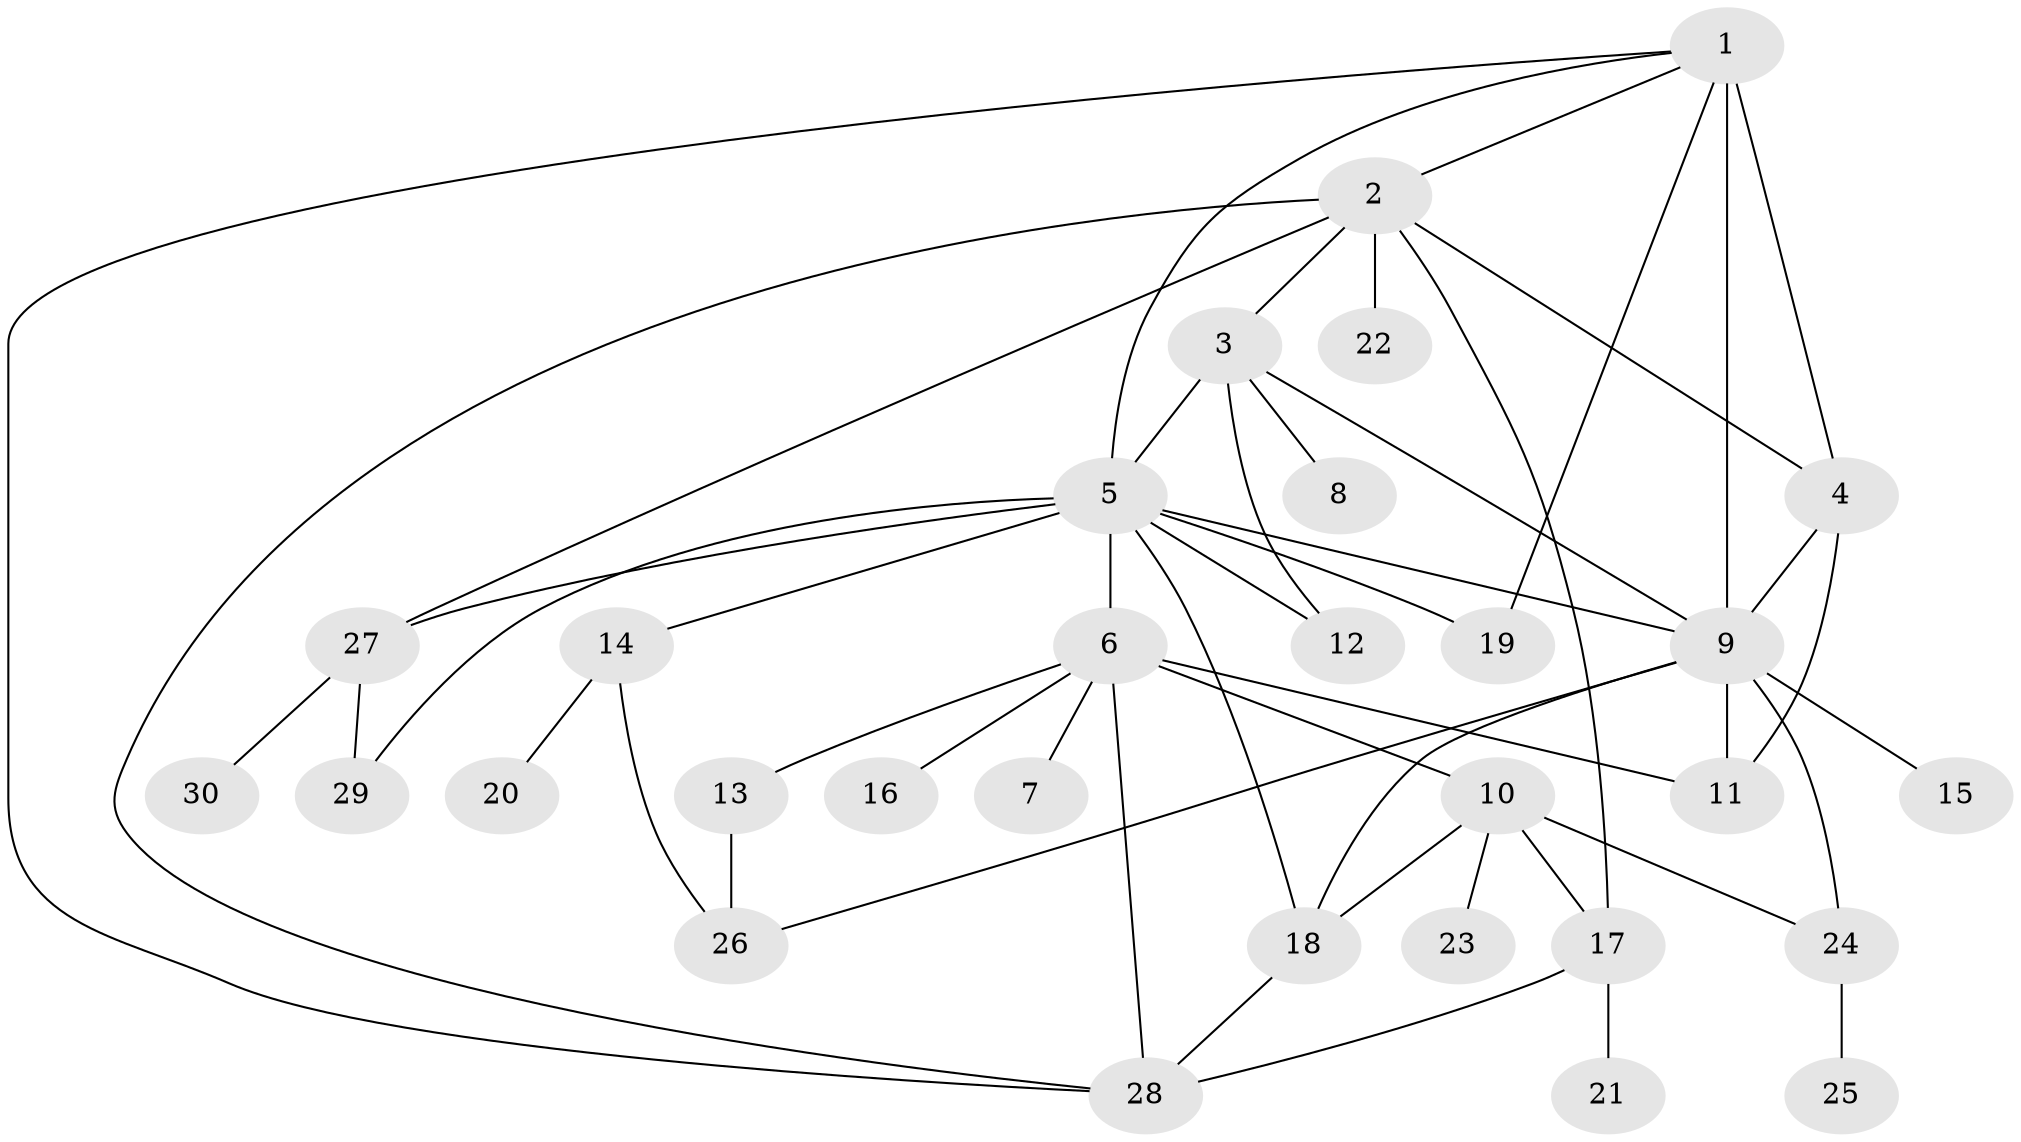 // original degree distribution, {16: 0.014084507042253521, 9: 0.014084507042253521, 8: 0.028169014084507043, 5: 0.056338028169014086, 15: 0.014084507042253521, 2: 0.19718309859154928, 1: 0.4507042253521127, 4: 0.08450704225352113, 3: 0.11267605633802817, 6: 0.028169014084507043}
// Generated by graph-tools (version 1.1) at 2025/50/03/04/25 22:50:16]
// undirected, 30 vertices, 50 edges
graph export_dot {
  node [color=gray90,style=filled];
  1;
  2;
  3;
  4;
  5;
  6;
  7;
  8;
  9;
  10;
  11;
  12;
  13;
  14;
  15;
  16;
  17;
  18;
  19;
  20;
  21;
  22;
  23;
  24;
  25;
  26;
  27;
  28;
  29;
  30;
  1 -- 2 [weight=1.0];
  1 -- 4 [weight=1.0];
  1 -- 5 [weight=1.0];
  1 -- 9 [weight=12.0];
  1 -- 19 [weight=1.0];
  1 -- 28 [weight=1.0];
  2 -- 3 [weight=1.0];
  2 -- 4 [weight=1.0];
  2 -- 17 [weight=1.0];
  2 -- 22 [weight=2.0];
  2 -- 27 [weight=1.0];
  2 -- 28 [weight=1.0];
  3 -- 5 [weight=2.0];
  3 -- 8 [weight=4.0];
  3 -- 9 [weight=1.0];
  3 -- 12 [weight=1.0];
  4 -- 9 [weight=1.0];
  4 -- 11 [weight=3.0];
  5 -- 6 [weight=1.0];
  5 -- 9 [weight=1.0];
  5 -- 12 [weight=1.0];
  5 -- 14 [weight=1.0];
  5 -- 18 [weight=2.0];
  5 -- 19 [weight=1.0];
  5 -- 27 [weight=1.0];
  5 -- 29 [weight=1.0];
  6 -- 7 [weight=1.0];
  6 -- 10 [weight=1.0];
  6 -- 11 [weight=1.0];
  6 -- 13 [weight=1.0];
  6 -- 16 [weight=1.0];
  6 -- 28 [weight=1.0];
  9 -- 11 [weight=1.0];
  9 -- 15 [weight=2.0];
  9 -- 18 [weight=1.0];
  9 -- 24 [weight=3.0];
  9 -- 26 [weight=1.0];
  10 -- 17 [weight=1.0];
  10 -- 18 [weight=1.0];
  10 -- 23 [weight=1.0];
  10 -- 24 [weight=1.0];
  13 -- 26 [weight=1.0];
  14 -- 20 [weight=1.0];
  14 -- 26 [weight=1.0];
  17 -- 21 [weight=1.0];
  17 -- 28 [weight=1.0];
  18 -- 28 [weight=1.0];
  24 -- 25 [weight=1.0];
  27 -- 29 [weight=1.0];
  27 -- 30 [weight=1.0];
}
